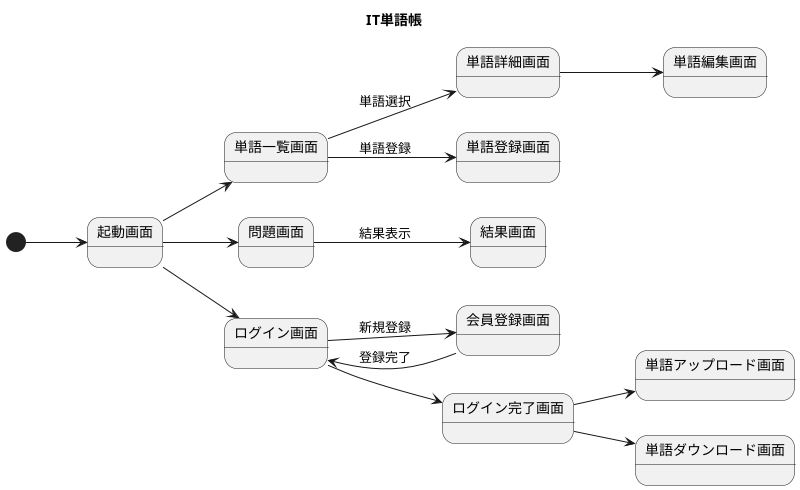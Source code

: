 @startuml ITwordbook

left to right direction
title IT単語帳

[*] --> 起動画面

起動画面 --> 単語一覧画面
起動画面 --> 問題画面
起動画面 --> ログイン画面

単語一覧画面 --> 単語詳細画面 : 単語選択
単語一覧画面 --> 単語登録画面 : 単語登録

単語詳細画面 --> 単語編集画面

問題画面 --> 結果画面 : 結果表示

ログイン画面 --> 会員登録画面 : 新規登録
ログイン画面 --> ログイン完了画面

ログイン完了画面 --> 単語アップロード画面
ログイン完了画面 --> 単語ダウンロード画面


会員登録画面 --> ログイン画面 : 登録完了


@enduml